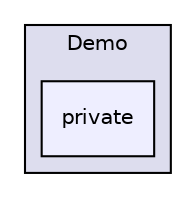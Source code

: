 digraph "libs/SuiteSparse/CSparse/MATLAB/Demo/private" {
  compound=true
  node [ fontsize="10", fontname="Helvetica"];
  edge [ labelfontsize="10", labelfontname="Helvetica"];
  subgraph clusterdir_debf1d97a733b37aaa6260259e21a174 {
    graph [ bgcolor="#ddddee", pencolor="black", label="Demo" fontname="Helvetica", fontsize="10", URL="dir_debf1d97a733b37aaa6260259e21a174.html"]
  dir_491baf9aa68f713bba2ac728f6638d17 [shape=box, label="private", style="filled", fillcolor="#eeeeff", pencolor="black", URL="dir_491baf9aa68f713bba2ac728f6638d17.html"];
  }
}
